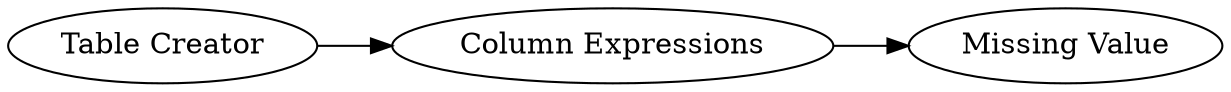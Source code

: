 digraph {
	2 -> 3
	1 -> 2
	1 [label="Table Creator"]
	3 [label="Missing Value"]
	2 [label="Column Expressions"]
	rankdir=LR
}
